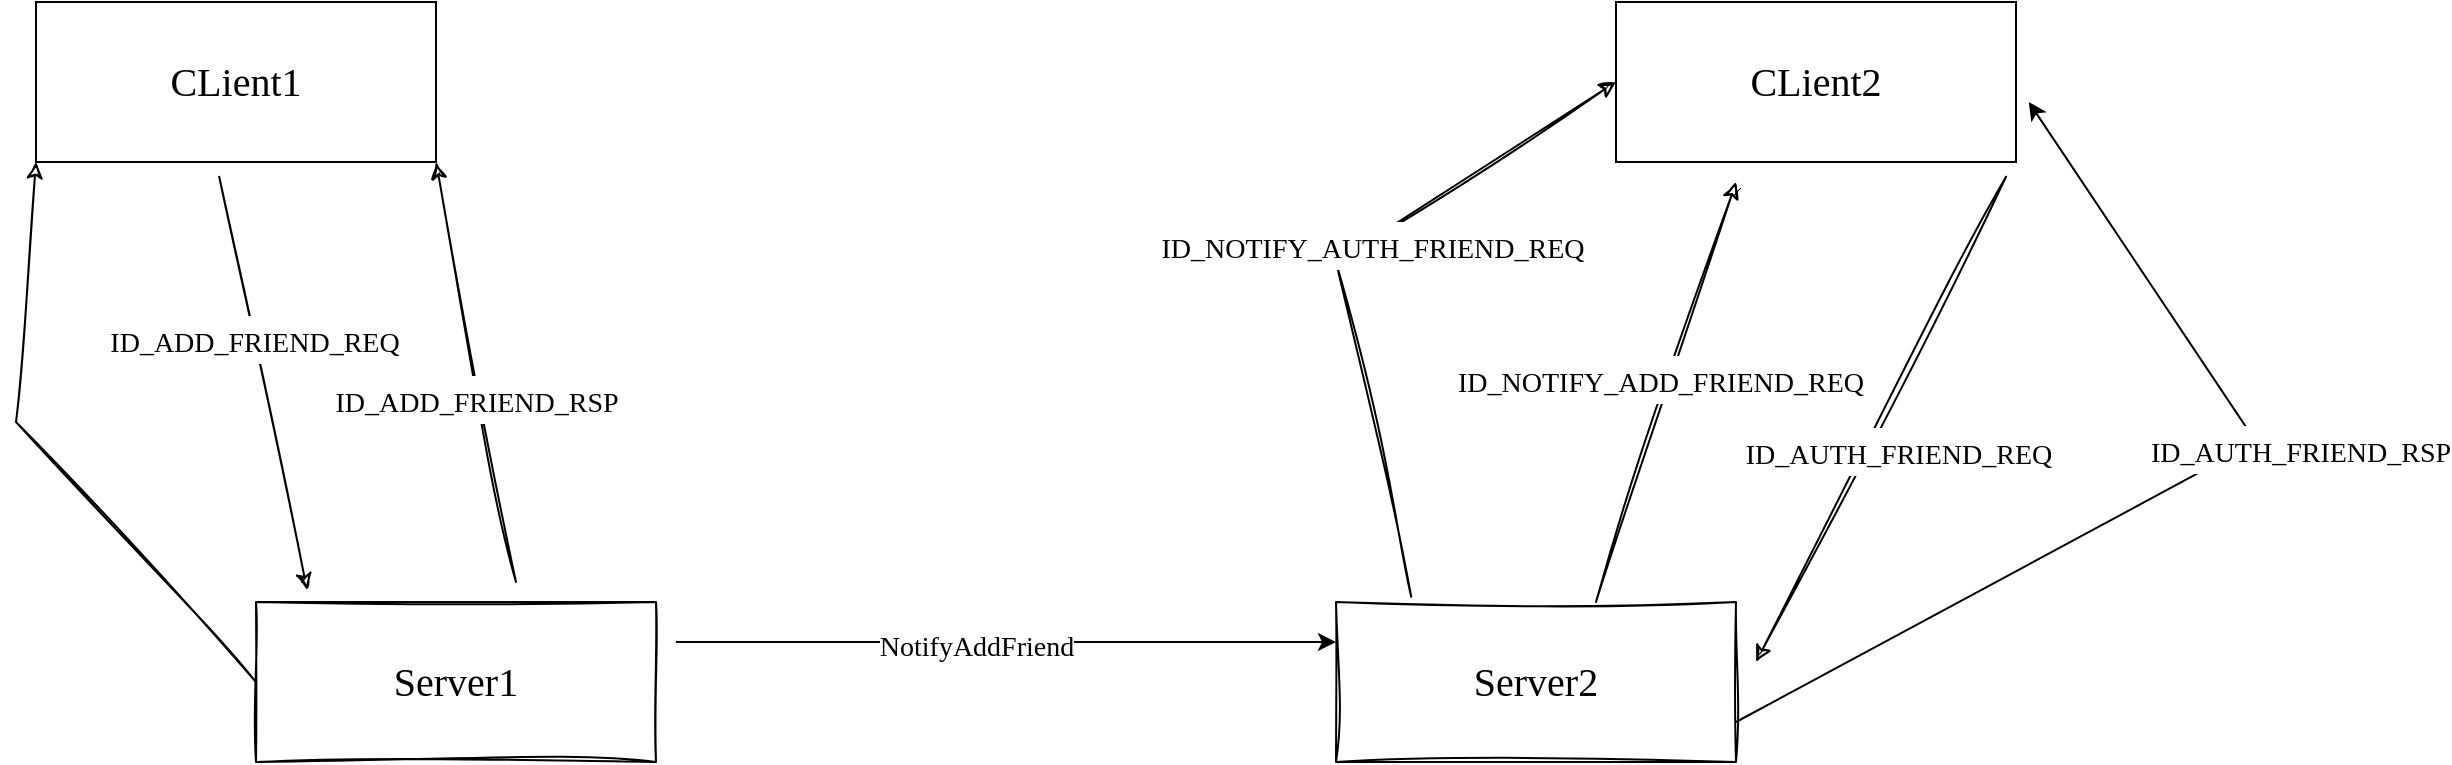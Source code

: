 <mxfile version="22.1.18" type="device">
  <diagram name="第 1 页" id="MeOgTXJA13UmkpyKbUSB">
    <mxGraphModel dx="1448" dy="702" grid="1" gridSize="10" guides="1" tooltips="1" connect="1" arrows="1" fold="1" page="1" pageScale="1" pageWidth="20000" pageHeight="20000" math="0" shadow="0">
      <root>
        <mxCell id="0" />
        <mxCell id="1" parent="0" />
        <mxCell id="05sUL_pFnaKxh3tO1CzM-1" value="&lt;font face=&quot;Georgia&quot;&gt;CLient1&lt;/font&gt;" style="rounded=0;whiteSpace=wrap;html=1;hachureGap=4;fontFamily=Architects Daughter;fontSource=https%3A%2F%2Ffonts.googleapis.com%2Fcss%3Ffamily%3DArchitects%2BDaughter;fontSize=20;" parent="1" vertex="1">
          <mxGeometry x="190" y="160" width="200" height="80" as="geometry" />
        </mxCell>
        <mxCell id="05sUL_pFnaKxh3tO1CzM-2" value="&lt;font face=&quot;Georgia&quot;&gt;CLient2&lt;/font&gt;" style="rounded=0;whiteSpace=wrap;html=1;hachureGap=4;fontFamily=Architects Daughter;fontSource=https%3A%2F%2Ffonts.googleapis.com%2Fcss%3Ffamily%3DArchitects%2BDaughter;fontSize=20;" parent="1" vertex="1">
          <mxGeometry x="980" y="160" width="200" height="80" as="geometry" />
        </mxCell>
        <mxCell id="05sUL_pFnaKxh3tO1CzM-3" value="&lt;font face=&quot;Georgia&quot;&gt;Server1&lt;/font&gt;" style="rounded=0;whiteSpace=wrap;html=1;sketch=1;hachureGap=4;jiggle=2;curveFitting=1;fontFamily=Architects Daughter;fontSource=https%3A%2F%2Ffonts.googleapis.com%2Fcss%3Ffamily%3DArchitects%2BDaughter;fontSize=20;" parent="1" vertex="1">
          <mxGeometry x="300" y="460" width="200" height="80" as="geometry" />
        </mxCell>
        <mxCell id="05sUL_pFnaKxh3tO1CzM-4" value="&lt;font face=&quot;Georgia&quot;&gt;Server2&lt;/font&gt;" style="rounded=0;whiteSpace=wrap;html=1;sketch=1;hachureGap=4;jiggle=2;curveFitting=1;fontFamily=Architects Daughter;fontSource=https%3A%2F%2Ffonts.googleapis.com%2Fcss%3Ffamily%3DArchitects%2BDaughter;fontSize=20;" parent="1" vertex="1">
          <mxGeometry x="840" y="460" width="200" height="80" as="geometry" />
        </mxCell>
        <mxCell id="05sUL_pFnaKxh3tO1CzM-6" value="" style="endArrow=classic;html=1;rounded=0;sketch=1;hachureGap=4;jiggle=2;curveFitting=1;fontFamily=Architects Daughter;fontSource=https%3A%2F%2Ffonts.googleapis.com%2Fcss%3Ffamily%3DArchitects%2BDaughter;fontSize=16;exitX=0.458;exitY=1.092;exitDx=0;exitDy=0;exitPerimeter=0;entryX=0.128;entryY=-0.075;entryDx=0;entryDy=0;entryPerimeter=0;" parent="1" source="05sUL_pFnaKxh3tO1CzM-1" target="05sUL_pFnaKxh3tO1CzM-3" edge="1">
          <mxGeometry width="50" height="50" relative="1" as="geometry">
            <mxPoint x="600" y="400" as="sourcePoint" />
            <mxPoint x="650" y="350" as="targetPoint" />
          </mxGeometry>
        </mxCell>
        <mxCell id="05sUL_pFnaKxh3tO1CzM-7" value="&lt;font face=&quot;Georgia&quot; style=&quot;font-size: 14px;&quot;&gt;ID_ADD_FRIEND_REQ&lt;/font&gt;" style="edgeLabel;html=1;align=center;verticalAlign=middle;resizable=0;points=[];fontSize=20;fontFamily=Architects Daughter;" parent="05sUL_pFnaKxh3tO1CzM-6" vertex="1" connectable="0">
          <mxGeometry x="-0.222" relative="1" as="geometry">
            <mxPoint as="offset" />
          </mxGeometry>
        </mxCell>
        <mxCell id="05sUL_pFnaKxh3tO1CzM-10" value="" style="endArrow=classic;html=1;rounded=0;sketch=1;hachureGap=4;jiggle=2;curveFitting=1;fontFamily=Architects Daughter;fontSource=https%3A%2F%2Ffonts.googleapis.com%2Fcss%3Ffamily%3DArchitects%2BDaughter;fontSize=16;entryX=1;entryY=1;entryDx=0;entryDy=0;" parent="1" target="05sUL_pFnaKxh3tO1CzM-1" edge="1">
          <mxGeometry width="50" height="50" relative="1" as="geometry">
            <mxPoint x="430" y="450" as="sourcePoint" />
            <mxPoint x="650" y="350" as="targetPoint" />
          </mxGeometry>
        </mxCell>
        <mxCell id="05sUL_pFnaKxh3tO1CzM-11" value="&lt;font face=&quot;Georgia&quot; style=&quot;font-size: 14px;&quot;&gt;ID_ADD_FRIEND_RSP&lt;/font&gt;" style="edgeLabel;html=1;align=center;verticalAlign=middle;resizable=0;points=[];fontSize=20;fontFamily=Architects Daughter;" parent="05sUL_pFnaKxh3tO1CzM-10" vertex="1" connectable="0">
          <mxGeometry x="-0.12" y="3" relative="1" as="geometry">
            <mxPoint as="offset" />
          </mxGeometry>
        </mxCell>
        <mxCell id="05sUL_pFnaKxh3tO1CzM-12" value="" style="endArrow=classic;html=1;rounded=0;sketch=1;hachureGap=4;jiggle=2;curveFitting=1;fontFamily=Architects Daughter;fontSource=https%3A%2F%2Ffonts.googleapis.com%2Fcss%3Ffamily%3DArchitects%2BDaughter;fontSize=16;entryX=0.3;entryY=1.125;entryDx=0;entryDy=0;entryPerimeter=0;" parent="1" target="05sUL_pFnaKxh3tO1CzM-2" edge="1">
          <mxGeometry width="50" height="50" relative="1" as="geometry">
            <mxPoint x="970" y="460" as="sourcePoint" />
            <mxPoint x="1020" y="410" as="targetPoint" />
          </mxGeometry>
        </mxCell>
        <mxCell id="05sUL_pFnaKxh3tO1CzM-13" value="&lt;font style=&quot;font-size: 14px;&quot; face=&quot;Georgia&quot;&gt;ID_NOTIFY_ADD_FRIEND_REQ&lt;/font&gt;" style="edgeLabel;html=1;align=center;verticalAlign=middle;resizable=0;points=[];fontSize=20;fontFamily=Architects Daughter;" parent="05sUL_pFnaKxh3tO1CzM-12" vertex="1" connectable="0">
          <mxGeometry x="0.054" y="5" relative="1" as="geometry">
            <mxPoint as="offset" />
          </mxGeometry>
        </mxCell>
        <mxCell id="05sUL_pFnaKxh3tO1CzM-14" value="" style="endArrow=classic;html=1;rounded=0;hachureGap=4;fontFamily=Architects Daughter;fontSource=https%3A%2F%2Ffonts.googleapis.com%2Fcss%3Ffamily%3DArchitects%2BDaughter;fontSize=16;entryX=0;entryY=0.25;entryDx=0;entryDy=0;" parent="1" target="05sUL_pFnaKxh3tO1CzM-4" edge="1">
          <mxGeometry width="50" height="50" relative="1" as="geometry">
            <mxPoint x="510" y="480" as="sourcePoint" />
            <mxPoint x="560" y="350" as="targetPoint" />
            <Array as="points" />
          </mxGeometry>
        </mxCell>
        <mxCell id="05sUL_pFnaKxh3tO1CzM-21" value="&lt;font face=&quot;Georgia&quot; style=&quot;font-size: 14px;&quot;&gt;NotifyAddFriend&lt;/font&gt;" style="edgeLabel;html=1;align=center;verticalAlign=middle;resizable=0;points=[];fontSize=20;fontFamily=Architects Daughter;" parent="05sUL_pFnaKxh3tO1CzM-14" vertex="1" connectable="0">
          <mxGeometry x="-0.255" y="-3" relative="1" as="geometry">
            <mxPoint x="27" y="-3" as="offset" />
          </mxGeometry>
        </mxCell>
        <mxCell id="05sUL_pFnaKxh3tO1CzM-16" value="" style="endArrow=classic;html=1;rounded=0;sketch=1;hachureGap=4;jiggle=2;curveFitting=1;fontFamily=Architects Daughter;fontSource=https%3A%2F%2Ffonts.googleapis.com%2Fcss%3Ffamily%3DArchitects%2BDaughter;fontSize=16;exitX=0.975;exitY=1.092;exitDx=0;exitDy=0;exitPerimeter=0;" parent="1" source="05sUL_pFnaKxh3tO1CzM-2" edge="1">
          <mxGeometry width="50" height="50" relative="1" as="geometry">
            <mxPoint x="600" y="400" as="sourcePoint" />
            <mxPoint x="1050" y="490" as="targetPoint" />
            <Array as="points" />
          </mxGeometry>
        </mxCell>
        <mxCell id="05sUL_pFnaKxh3tO1CzM-17" value="&lt;font face=&quot;Georgia&quot; style=&quot;font-size: 14px;&quot;&gt;ID_AUTH_FRIEND_REQ&lt;/font&gt;" style="edgeLabel;html=1;align=center;verticalAlign=middle;resizable=0;points=[];fontSize=20;fontFamily=Architects Daughter;" parent="05sUL_pFnaKxh3tO1CzM-16" vertex="1" connectable="0">
          <mxGeometry x="0.037" relative="1" as="geometry">
            <mxPoint x="11" y="11" as="offset" />
          </mxGeometry>
        </mxCell>
        <mxCell id="05sUL_pFnaKxh3tO1CzM-19" value="" style="endArrow=classic;html=1;rounded=0;sketch=1;hachureGap=4;jiggle=2;curveFitting=1;fontFamily=Architects Daughter;fontSource=https%3A%2F%2Ffonts.googleapis.com%2Fcss%3Ffamily%3DArchitects%2BDaughter;fontSize=16;exitX=0;exitY=0.5;exitDx=0;exitDy=0;entryX=0;entryY=1;entryDx=0;entryDy=0;" parent="1" source="05sUL_pFnaKxh3tO1CzM-3" target="05sUL_pFnaKxh3tO1CzM-1" edge="1">
          <mxGeometry width="50" height="50" relative="1" as="geometry">
            <mxPoint x="600" y="400" as="sourcePoint" />
            <mxPoint x="650" y="350" as="targetPoint" />
            <Array as="points">
              <mxPoint x="180" y="370" />
            </Array>
          </mxGeometry>
        </mxCell>
        <mxCell id="05sUL_pFnaKxh3tO1CzM-23" value="" style="endArrow=classic;html=1;rounded=0;hachureGap=4;fontFamily=Architects Daughter;fontSource=https%3A%2F%2Ffonts.googleapis.com%2Fcss%3Ffamily%3DArchitects%2BDaughter;fontSize=16;exitX=1;exitY=0.75;exitDx=0;exitDy=0;entryX=1.032;entryY=0.625;entryDx=0;entryDy=0;entryPerimeter=0;" parent="1" source="05sUL_pFnaKxh3tO1CzM-4" target="05sUL_pFnaKxh3tO1CzM-2" edge="1">
          <mxGeometry width="50" height="50" relative="1" as="geometry">
            <mxPoint x="1040" y="499.36" as="sourcePoint" />
            <mxPoint x="1359.6" y="360" as="targetPoint" />
            <Array as="points">
              <mxPoint x="1300" y="380" />
            </Array>
          </mxGeometry>
        </mxCell>
        <mxCell id="05sUL_pFnaKxh3tO1CzM-26" value="&lt;font face=&quot;Georgia&quot; style=&quot;font-size: 14px;&quot;&gt;ID_AUTH_FRIEND_RSP&lt;/font&gt;" style="edgeLabel;html=1;align=center;verticalAlign=middle;resizable=0;points=[];fontSize=20;fontFamily=Architects Daughter;" parent="05sUL_pFnaKxh3tO1CzM-23" vertex="1" connectable="0">
          <mxGeometry x="0.296" y="-4" relative="1" as="geometry">
            <mxPoint x="34" y="29" as="offset" />
          </mxGeometry>
        </mxCell>
        <mxCell id="05sUL_pFnaKxh3tO1CzM-28" value="" style="endArrow=classic;html=1;rounded=0;sketch=1;hachureGap=4;jiggle=2;curveFitting=1;fontFamily=Architects Daughter;fontSource=https%3A%2F%2Ffonts.googleapis.com%2Fcss%3Ffamily%3DArchitects%2BDaughter;fontSize=16;exitX=0.188;exitY=-0.033;exitDx=0;exitDy=0;exitPerimeter=0;entryX=0;entryY=0.5;entryDx=0;entryDy=0;" parent="1" source="05sUL_pFnaKxh3tO1CzM-4" target="05sUL_pFnaKxh3tO1CzM-2" edge="1">
          <mxGeometry width="50" height="50" relative="1" as="geometry">
            <mxPoint x="870" y="500" as="sourcePoint" />
            <mxPoint x="870" y="220" as="targetPoint" />
            <Array as="points">
              <mxPoint x="840" y="290" />
            </Array>
          </mxGeometry>
        </mxCell>
        <mxCell id="05sUL_pFnaKxh3tO1CzM-29" value="&lt;font face=&quot;Georgia&quot; style=&quot;font-size: 14px;&quot;&gt;ID_NOTIFY_AUTH_FRIEND_REQ&lt;/font&gt;" style="edgeLabel;html=1;align=center;verticalAlign=middle;resizable=0;points=[];fontSize=20;fontFamily=Architects Daughter;" parent="05sUL_pFnaKxh3tO1CzM-28" vertex="1" connectable="0">
          <mxGeometry x="0.132" y="-2" relative="1" as="geometry">
            <mxPoint as="offset" />
          </mxGeometry>
        </mxCell>
      </root>
    </mxGraphModel>
  </diagram>
</mxfile>
